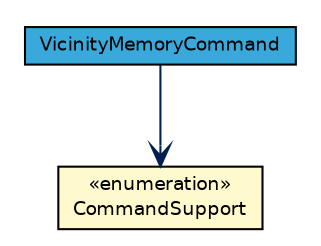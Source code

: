 #!/usr/local/bin/dot
#
# Class diagram 
# Generated by UMLGraph version R5_7_2-3-gee82a7 (http://www.umlgraph.org/)
#

digraph G {
	edge [fontname="Helvetica",fontsize=10,labelfontname="Helvetica",labelfontsize=10];
	node [fontname="Helvetica",fontsize=10,shape=plaintext];
	nodesep=0.25;
	ranksep=0.5;
	// com.st.st25sdk.command.VicinityMemoryCommand
	c38650 [label=<<table title="com.st.st25sdk.command.VicinityMemoryCommand" border="0" cellborder="1" cellspacing="0" cellpadding="2" port="p" bgcolor="#39a9dc" href="./VicinityMemoryCommand.html">
		<tr><td><table border="0" cellspacing="0" cellpadding="1">
<tr><td align="center" balign="center"> VicinityMemoryCommand </td></tr>
		</table></td></tr>
		</table>>, URL="./VicinityMemoryCommand.html", fontname="Helvetica", fontcolor="black", fontsize=9.0];
	// com.st.st25sdk.command.VicinityMemoryCommand.CommandSupport
	c38651 [label=<<table title="com.st.st25sdk.command.VicinityMemoryCommand.CommandSupport" border="0" cellborder="1" cellspacing="0" cellpadding="2" port="p" bgcolor="lemonChiffon" href="./VicinityMemoryCommand.CommandSupport.html">
		<tr><td><table border="0" cellspacing="0" cellpadding="1">
<tr><td align="center" balign="center"> &#171;enumeration&#187; </td></tr>
<tr><td align="center" balign="center"> CommandSupport </td></tr>
		</table></td></tr>
		</table>>, URL="./VicinityMemoryCommand.CommandSupport.html", fontname="Helvetica", fontcolor="black", fontsize=9.0];
	// com.st.st25sdk.command.VicinityMemoryCommand NAVASSOC com.st.st25sdk.command.VicinityMemoryCommand.CommandSupport
	c38650:p -> c38651:p [taillabel="", label="", headlabel="", fontname="Helvetica", fontcolor="#002052", fontsize=10.0, color="#002052", arrowhead=open];
}

